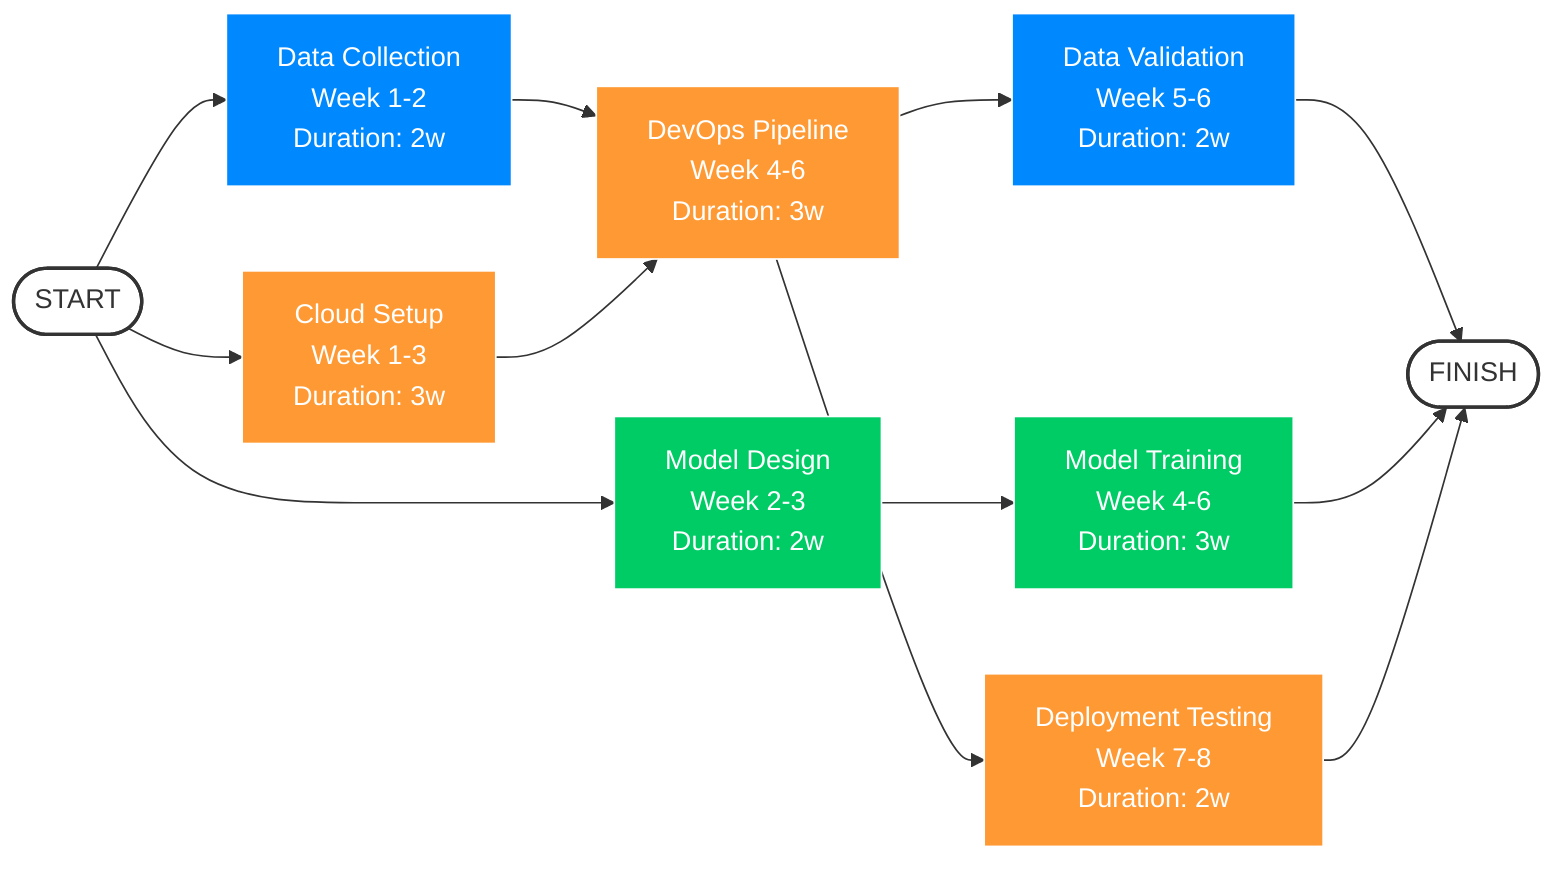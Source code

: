 graph LR
    Start([START])
    
    %% Data Stream (Blue)
    DC[Data Collection<br/>Week 1-2<br/>Duration: 2w]
    DP[Data Processing<br/>Week 3-4<br/>Duration: 2w]
    DV[Data Validation<br/>Week 5-6<br/>Duration: 2w]
    
    %% Model Stream (Green)
    MD[Model Design<br/>Week 2-3<br/>Duration: 2w]
    MT[Model Training<br/>Week 4-6<br/>Duration: 3w]
    
    %% Infrastructure Stream (Orange)
    CI[Cloud Setup<br/>Week 1-3<br/>Duration: 3w]
    DP[DevOps Pipeline<br/>Week 4-6<br/>Duration: 3w]
    DT[Deployment Testing<br/>Week 7-8<br/>Duration: 2w]
    
    End([FINISH])

    %% Connections
    Start --> DC
    Start --> MD
    Start --> CI
    
    DC --> DP
    DP --> DV
    
    MD --> MT
    
    CI --> DP
    DP --> DT
    
    DV --> End
    MT --> End
    DT --> End

    %% Styling
    classDef blue fill:#0088ff,stroke:#fff,color:#fff
    classDef green fill:#00cc66,stroke:#fff,color:#fff
    classDef orange fill:#ff9933,stroke:#fff,color:#fff
    classDef milestone fill:#fff,stroke:#333,stroke-width:2px
    
    class DC,DP,DV blue
    class MD,MT green
    class CI,DP,DT orange
    class Start,End milestone